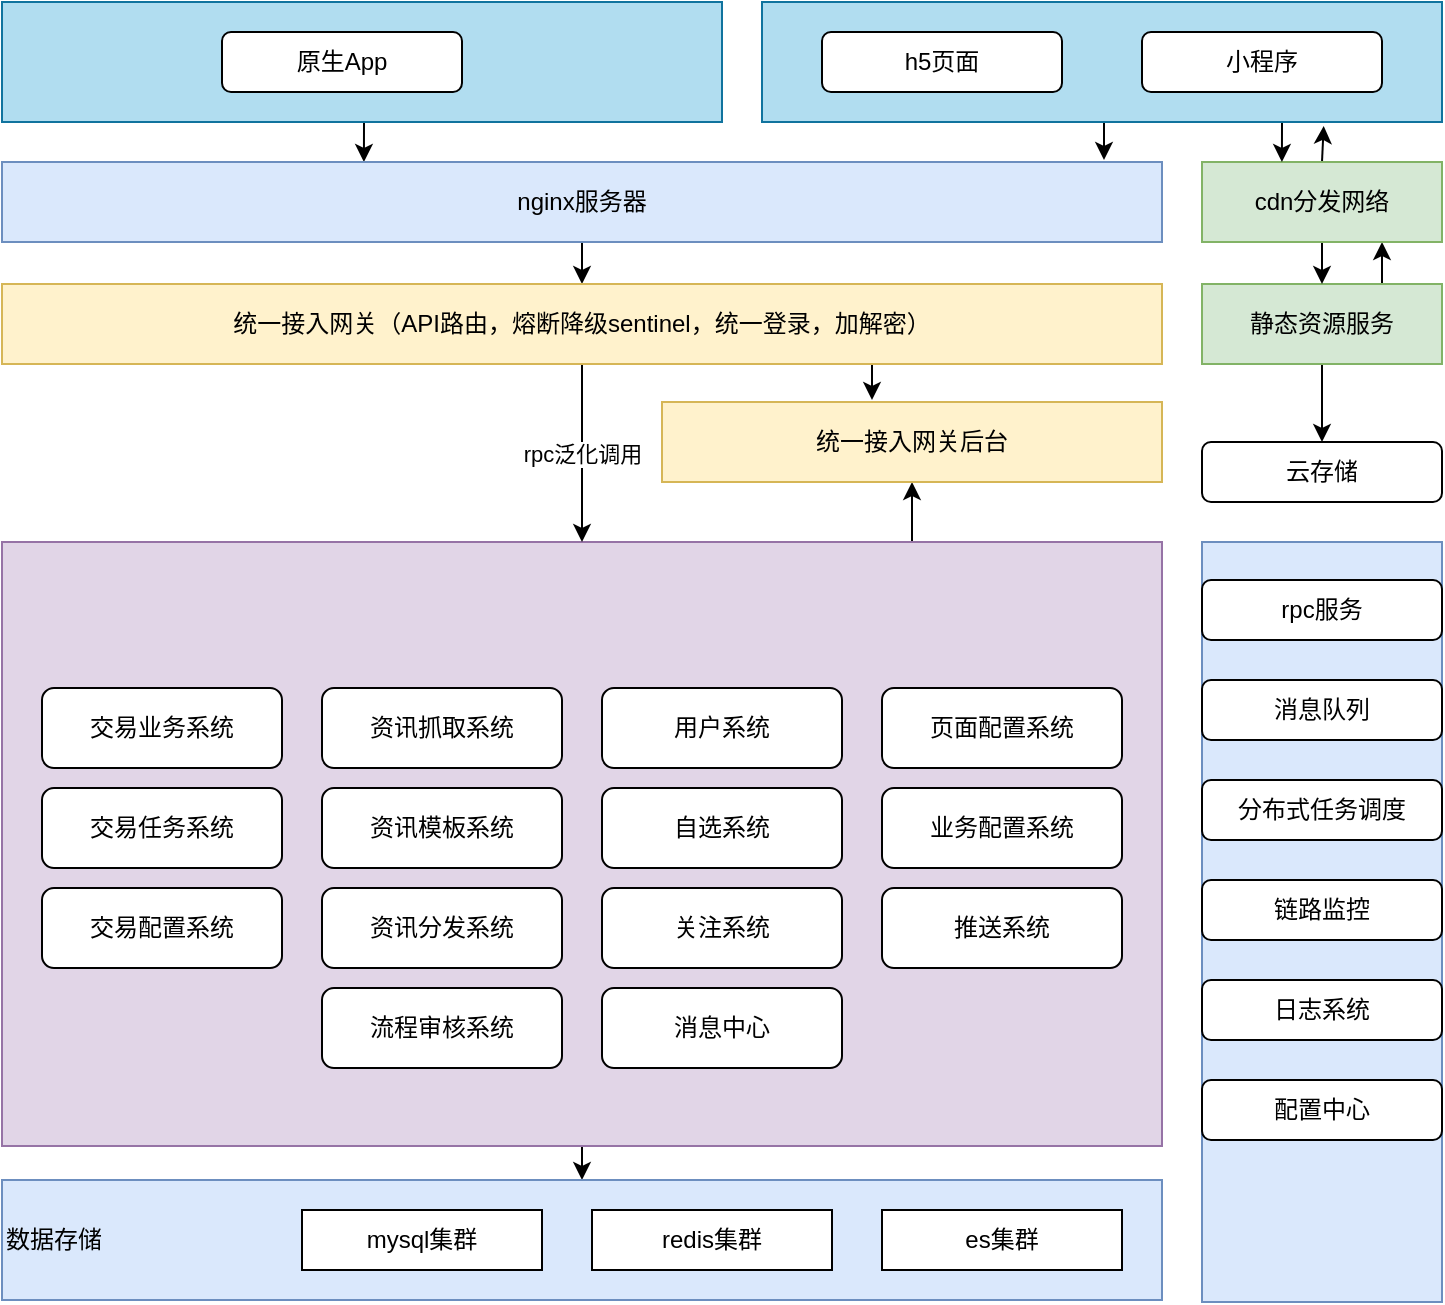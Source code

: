 <mxfile version="14.6.13" type="github">
  <diagram id="3lhguGQAlMddKLs95MFt" name="Page-1">
    <mxGraphModel dx="1422" dy="762" grid="1" gridSize="10" guides="1" tooltips="1" connect="1" arrows="1" fold="1" page="1" pageScale="1" pageWidth="827" pageHeight="1169" math="0" shadow="0">
      <root>
        <mxCell id="0" />
        <mxCell id="1" parent="0" />
        <mxCell id="CYO2_2fLI4KjkD6trNG--87" style="edgeStyle=orthogonalEdgeStyle;rounded=0;orthogonalLoop=1;jettySize=auto;html=1;exitX=0.5;exitY=1;exitDx=0;exitDy=0;entryX=0.312;entryY=0;entryDx=0;entryDy=0;entryPerimeter=0;" edge="1" parent="1" source="CYO2_2fLI4KjkD6trNG--2" target="CYO2_2fLI4KjkD6trNG--37">
          <mxGeometry relative="1" as="geometry" />
        </mxCell>
        <mxCell id="CYO2_2fLI4KjkD6trNG--2" value="" style="rounded=0;whiteSpace=wrap;html=1;fillColor=#b1ddf0;strokeColor=#10739e;" vertex="1" parent="1">
          <mxGeometry x="40" y="40" width="360" height="60" as="geometry" />
        </mxCell>
        <mxCell id="CYO2_2fLI4KjkD6trNG--3" value="原生App" style="rounded=1;whiteSpace=wrap;html=1;" vertex="1" parent="1">
          <mxGeometry x="150" y="55" width="120" height="30" as="geometry" />
        </mxCell>
        <mxCell id="CYO2_2fLI4KjkD6trNG--74" style="edgeStyle=orthogonalEdgeStyle;rounded=0;orthogonalLoop=1;jettySize=auto;html=1;exitX=0.5;exitY=1;exitDx=0;exitDy=0;entryX=0.5;entryY=0;entryDx=0;entryDy=0;" edge="1" parent="1" source="CYO2_2fLI4KjkD6trNG--5" target="CYO2_2fLI4KjkD6trNG--24">
          <mxGeometry relative="1" as="geometry" />
        </mxCell>
        <mxCell id="CYO2_2fLI4KjkD6trNG--113" style="edgeStyle=orthogonalEdgeStyle;rounded=0;orthogonalLoop=1;jettySize=auto;html=1;exitX=0.75;exitY=0;exitDx=0;exitDy=0;entryX=0.5;entryY=1;entryDx=0;entryDy=0;" edge="1" parent="1" source="CYO2_2fLI4KjkD6trNG--5" target="CYO2_2fLI4KjkD6trNG--110">
          <mxGeometry relative="1" as="geometry" />
        </mxCell>
        <mxCell id="CYO2_2fLI4KjkD6trNG--5" value="" style="rounded=0;whiteSpace=wrap;html=1;fillColor=#e1d5e7;strokeColor=#9673a6;" vertex="1" parent="1">
          <mxGeometry x="40" y="310" width="580" height="302" as="geometry" />
        </mxCell>
        <mxCell id="CYO2_2fLI4KjkD6trNG--24" value="数据存储" style="rounded=0;whiteSpace=wrap;html=1;align=left;fillColor=#dae8fc;strokeColor=#6c8ebf;" vertex="1" parent="1">
          <mxGeometry x="40" y="629" width="580" height="60" as="geometry" />
        </mxCell>
        <mxCell id="CYO2_2fLI4KjkD6trNG--25" value="mysql集群" style="rounded=0;whiteSpace=wrap;html=1;" vertex="1" parent="1">
          <mxGeometry x="190" y="644" width="120" height="30" as="geometry" />
        </mxCell>
        <mxCell id="CYO2_2fLI4KjkD6trNG--26" value="redis集群" style="rounded=0;whiteSpace=wrap;html=1;" vertex="1" parent="1">
          <mxGeometry x="335" y="644" width="120" height="30" as="geometry" />
        </mxCell>
        <mxCell id="CYO2_2fLI4KjkD6trNG--27" value="es集群" style="rounded=0;whiteSpace=wrap;html=1;" vertex="1" parent="1">
          <mxGeometry x="480" y="644" width="120" height="30" as="geometry" />
        </mxCell>
        <mxCell id="CYO2_2fLI4KjkD6trNG--94" style="edgeStyle=orthogonalEdgeStyle;rounded=0;orthogonalLoop=1;jettySize=auto;html=1;exitX=0.75;exitY=0;exitDx=0;exitDy=0;entryX=0.75;entryY=1;entryDx=0;entryDy=0;" edge="1" parent="1" source="CYO2_2fLI4KjkD6trNG--29" target="CYO2_2fLI4KjkD6trNG--36">
          <mxGeometry relative="1" as="geometry" />
        </mxCell>
        <mxCell id="CYO2_2fLI4KjkD6trNG--108" style="edgeStyle=orthogonalEdgeStyle;rounded=0;orthogonalLoop=1;jettySize=auto;html=1;exitX=0.5;exitY=1;exitDx=0;exitDy=0;entryX=0.5;entryY=0;entryDx=0;entryDy=0;" edge="1" parent="1" source="CYO2_2fLI4KjkD6trNG--29" target="CYO2_2fLI4KjkD6trNG--107">
          <mxGeometry relative="1" as="geometry" />
        </mxCell>
        <mxCell id="CYO2_2fLI4KjkD6trNG--29" value="静态资源服务" style="rounded=0;whiteSpace=wrap;html=1;fillColor=#d5e8d4;strokeColor=#82b366;" vertex="1" parent="1">
          <mxGeometry x="640" y="181" width="120" height="40" as="geometry" />
        </mxCell>
        <mxCell id="CYO2_2fLI4KjkD6trNG--91" style="edgeStyle=orthogonalEdgeStyle;rounded=0;orthogonalLoop=1;jettySize=auto;html=1;exitX=0.5;exitY=1;exitDx=0;exitDy=0;entryX=0.5;entryY=0;entryDx=0;entryDy=0;" edge="1" parent="1" source="CYO2_2fLI4KjkD6trNG--36" target="CYO2_2fLI4KjkD6trNG--29">
          <mxGeometry relative="1" as="geometry" />
        </mxCell>
        <mxCell id="CYO2_2fLI4KjkD6trNG--92" style="edgeStyle=orthogonalEdgeStyle;rounded=0;orthogonalLoop=1;jettySize=auto;html=1;exitX=0.5;exitY=0;exitDx=0;exitDy=0;entryX=0.826;entryY=1.033;entryDx=0;entryDy=0;entryPerimeter=0;" edge="1" parent="1" source="CYO2_2fLI4KjkD6trNG--36" target="CYO2_2fLI4KjkD6trNG--84">
          <mxGeometry relative="1" as="geometry" />
        </mxCell>
        <mxCell id="CYO2_2fLI4KjkD6trNG--36" value="cdn分发网络" style="rounded=0;whiteSpace=wrap;html=1;fillColor=#d5e8d4;strokeColor=#82b366;" vertex="1" parent="1">
          <mxGeometry x="640" y="120" width="120" height="40" as="geometry" />
        </mxCell>
        <mxCell id="CYO2_2fLI4KjkD6trNG--81" style="edgeStyle=orthogonalEdgeStyle;rounded=0;orthogonalLoop=1;jettySize=auto;html=1;exitX=0.5;exitY=1;exitDx=0;exitDy=0;entryX=0.5;entryY=0;entryDx=0;entryDy=0;" edge="1" parent="1" source="CYO2_2fLI4KjkD6trNG--37" target="CYO2_2fLI4KjkD6trNG--38">
          <mxGeometry relative="1" as="geometry" />
        </mxCell>
        <mxCell id="CYO2_2fLI4KjkD6trNG--37" value="nginx服务器" style="rounded=0;whiteSpace=wrap;html=1;fillColor=#dae8fc;strokeColor=#6c8ebf;" vertex="1" parent="1">
          <mxGeometry x="40" y="120" width="580" height="40" as="geometry" />
        </mxCell>
        <mxCell id="CYO2_2fLI4KjkD6trNG--82" value="rpc泛化调用" style="edgeStyle=orthogonalEdgeStyle;rounded=0;orthogonalLoop=1;jettySize=auto;html=1;exitX=0.5;exitY=1;exitDx=0;exitDy=0;entryX=0.5;entryY=0;entryDx=0;entryDy=0;" edge="1" parent="1" source="CYO2_2fLI4KjkD6trNG--38" target="CYO2_2fLI4KjkD6trNG--5">
          <mxGeometry relative="1" as="geometry">
            <mxPoint x="330" y="260" as="targetPoint" />
          </mxGeometry>
        </mxCell>
        <mxCell id="CYO2_2fLI4KjkD6trNG--115" style="edgeStyle=orthogonalEdgeStyle;rounded=0;orthogonalLoop=1;jettySize=auto;html=1;exitX=0.75;exitY=1;exitDx=0;exitDy=0;entryX=0.42;entryY=-0.025;entryDx=0;entryDy=0;entryPerimeter=0;" edge="1" parent="1" source="CYO2_2fLI4KjkD6trNG--38" target="CYO2_2fLI4KjkD6trNG--110">
          <mxGeometry relative="1" as="geometry" />
        </mxCell>
        <mxCell id="CYO2_2fLI4KjkD6trNG--38" value="统一接入网关（API路由，熔断降级sentinel，统一登录，加解密）" style="rounded=0;whiteSpace=wrap;html=1;fillColor=#fff2cc;strokeColor=#d6b656;" vertex="1" parent="1">
          <mxGeometry x="40" y="181" width="580" height="40" as="geometry" />
        </mxCell>
        <mxCell id="CYO2_2fLI4KjkD6trNG--39" value="" style="rounded=0;whiteSpace=wrap;html=1;fillColor=#dae8fc;strokeColor=#6c8ebf;" vertex="1" parent="1">
          <mxGeometry x="640" y="310" width="120" height="380" as="geometry" />
        </mxCell>
        <mxCell id="CYO2_2fLI4KjkD6trNG--42" value="rpc服务" style="rounded=1;whiteSpace=wrap;html=1;" vertex="1" parent="1">
          <mxGeometry x="640" y="329" width="120" height="30" as="geometry" />
        </mxCell>
        <mxCell id="CYO2_2fLI4KjkD6trNG--44" value="消息队列" style="rounded=1;whiteSpace=wrap;html=1;" vertex="1" parent="1">
          <mxGeometry x="640" y="379" width="120" height="30" as="geometry" />
        </mxCell>
        <mxCell id="CYO2_2fLI4KjkD6trNG--45" value="分布式任务调度" style="rounded=1;whiteSpace=wrap;html=1;" vertex="1" parent="1">
          <mxGeometry x="640" y="429" width="120" height="30" as="geometry" />
        </mxCell>
        <mxCell id="CYO2_2fLI4KjkD6trNG--46" value="链路监控" style="rounded=1;whiteSpace=wrap;html=1;" vertex="1" parent="1">
          <mxGeometry x="640" y="479" width="120" height="30" as="geometry" />
        </mxCell>
        <mxCell id="CYO2_2fLI4KjkD6trNG--48" value="日志系统" style="rounded=1;whiteSpace=wrap;html=1;" vertex="1" parent="1">
          <mxGeometry x="640" y="529" width="120" height="30" as="geometry" />
        </mxCell>
        <mxCell id="CYO2_2fLI4KjkD6trNG--49" value="配置中心" style="rounded=1;whiteSpace=wrap;html=1;" vertex="1" parent="1">
          <mxGeometry x="640" y="579" width="120" height="30" as="geometry" />
        </mxCell>
        <mxCell id="CYO2_2fLI4KjkD6trNG--88" style="edgeStyle=orthogonalEdgeStyle;rounded=0;orthogonalLoop=1;jettySize=auto;html=1;exitX=0.5;exitY=1;exitDx=0;exitDy=0;entryX=0.95;entryY=-0.025;entryDx=0;entryDy=0;entryPerimeter=0;" edge="1" parent="1" source="CYO2_2fLI4KjkD6trNG--84" target="CYO2_2fLI4KjkD6trNG--37">
          <mxGeometry relative="1" as="geometry" />
        </mxCell>
        <mxCell id="CYO2_2fLI4KjkD6trNG--90" style="edgeStyle=orthogonalEdgeStyle;rounded=0;orthogonalLoop=1;jettySize=auto;html=1;exitX=0.75;exitY=1;exitDx=0;exitDy=0;entryX=0.333;entryY=0;entryDx=0;entryDy=0;entryPerimeter=0;" edge="1" parent="1" source="CYO2_2fLI4KjkD6trNG--84" target="CYO2_2fLI4KjkD6trNG--36">
          <mxGeometry relative="1" as="geometry" />
        </mxCell>
        <mxCell id="CYO2_2fLI4KjkD6trNG--84" value="" style="rounded=0;whiteSpace=wrap;html=1;fillColor=#b1ddf0;strokeColor=#10739e;" vertex="1" parent="1">
          <mxGeometry x="420" y="40" width="340" height="60" as="geometry" />
        </mxCell>
        <mxCell id="CYO2_2fLI4KjkD6trNG--85" value="h5页面" style="rounded=1;whiteSpace=wrap;html=1;" vertex="1" parent="1">
          <mxGeometry x="450" y="55" width="120" height="30" as="geometry" />
        </mxCell>
        <mxCell id="CYO2_2fLI4KjkD6trNG--86" value="小程序" style="rounded=1;whiteSpace=wrap;html=1;" vertex="1" parent="1">
          <mxGeometry x="610" y="55" width="120" height="30" as="geometry" />
        </mxCell>
        <mxCell id="CYO2_2fLI4KjkD6trNG--51" value="交易业务系统" style="rounded=1;whiteSpace=wrap;html=1;" vertex="1" parent="1">
          <mxGeometry x="60" y="383" width="120" height="40" as="geometry" />
        </mxCell>
        <mxCell id="CYO2_2fLI4KjkD6trNG--55" value="交易任务系统" style="rounded=1;whiteSpace=wrap;html=1;" vertex="1" parent="1">
          <mxGeometry x="60" y="433" width="120" height="40" as="geometry" />
        </mxCell>
        <mxCell id="CYO2_2fLI4KjkD6trNG--56" value="交易配置系统" style="rounded=1;whiteSpace=wrap;html=1;" vertex="1" parent="1">
          <mxGeometry x="60" y="483" width="120" height="40" as="geometry" />
        </mxCell>
        <mxCell id="CYO2_2fLI4KjkD6trNG--57" value="资讯抓取系统" style="rounded=1;whiteSpace=wrap;html=1;" vertex="1" parent="1">
          <mxGeometry x="200" y="383" width="120" height="40" as="geometry" />
        </mxCell>
        <mxCell id="CYO2_2fLI4KjkD6trNG--60" value="资讯模板系统" style="rounded=1;whiteSpace=wrap;html=1;" vertex="1" parent="1">
          <mxGeometry x="200" y="433" width="120" height="40" as="geometry" />
        </mxCell>
        <mxCell id="CYO2_2fLI4KjkD6trNG--61" value="资讯分发系统" style="rounded=1;whiteSpace=wrap;html=1;" vertex="1" parent="1">
          <mxGeometry x="200" y="483" width="120" height="40" as="geometry" />
        </mxCell>
        <mxCell id="CYO2_2fLI4KjkD6trNG--62" value="流程审核系统" style="rounded=1;whiteSpace=wrap;html=1;" vertex="1" parent="1">
          <mxGeometry x="200" y="533" width="120" height="40" as="geometry" />
        </mxCell>
        <mxCell id="CYO2_2fLI4KjkD6trNG--58" value="用户系统" style="rounded=1;whiteSpace=wrap;html=1;" vertex="1" parent="1">
          <mxGeometry x="340" y="383" width="120" height="40" as="geometry" />
        </mxCell>
        <mxCell id="CYO2_2fLI4KjkD6trNG--63" value="自选系统" style="rounded=1;whiteSpace=wrap;html=1;" vertex="1" parent="1">
          <mxGeometry x="340" y="433" width="120" height="40" as="geometry" />
        </mxCell>
        <mxCell id="CYO2_2fLI4KjkD6trNG--64" value="关注系统" style="rounded=1;whiteSpace=wrap;html=1;" vertex="1" parent="1">
          <mxGeometry x="340" y="483" width="120" height="40" as="geometry" />
        </mxCell>
        <mxCell id="CYO2_2fLI4KjkD6trNG--65" value="消息中心" style="rounded=1;whiteSpace=wrap;html=1;" vertex="1" parent="1">
          <mxGeometry x="340" y="533" width="120" height="40" as="geometry" />
        </mxCell>
        <mxCell id="CYO2_2fLI4KjkD6trNG--59" value="页面配置系统" style="rounded=1;whiteSpace=wrap;html=1;" vertex="1" parent="1">
          <mxGeometry x="480" y="383" width="120" height="40" as="geometry" />
        </mxCell>
        <mxCell id="CYO2_2fLI4KjkD6trNG--70" value="业务配置系统" style="rounded=1;whiteSpace=wrap;html=1;" vertex="1" parent="1">
          <mxGeometry x="480" y="433" width="120" height="40" as="geometry" />
        </mxCell>
        <mxCell id="CYO2_2fLI4KjkD6trNG--71" value="推送系统" style="rounded=1;whiteSpace=wrap;html=1;" vertex="1" parent="1">
          <mxGeometry x="480" y="483" width="120" height="40" as="geometry" />
        </mxCell>
        <mxCell id="CYO2_2fLI4KjkD6trNG--107" value="云存储" style="rounded=1;whiteSpace=wrap;html=1;" vertex="1" parent="1">
          <mxGeometry x="640" y="260" width="120" height="30" as="geometry" />
        </mxCell>
        <mxCell id="CYO2_2fLI4KjkD6trNG--110" value="统一接入网关后台" style="rounded=0;whiteSpace=wrap;html=1;fillColor=#fff2cc;strokeColor=#d6b656;" vertex="1" parent="1">
          <mxGeometry x="370" y="240" width="250" height="40" as="geometry" />
        </mxCell>
      </root>
    </mxGraphModel>
  </diagram>
</mxfile>
